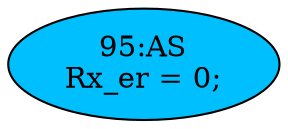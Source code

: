 strict digraph "" {
	node [label="\N"];
	"95:AS"	 [ast="<pyverilog.vparser.ast.Assign object at 0x7fa9cb9504d0>",
		def_var="['Rx_er']",
		fillcolor=deepskyblue,
		label="95:AS
Rx_er = 0;",
		statements="[]",
		style=filled,
		typ=Assign,
		use_var="[]"];
}

